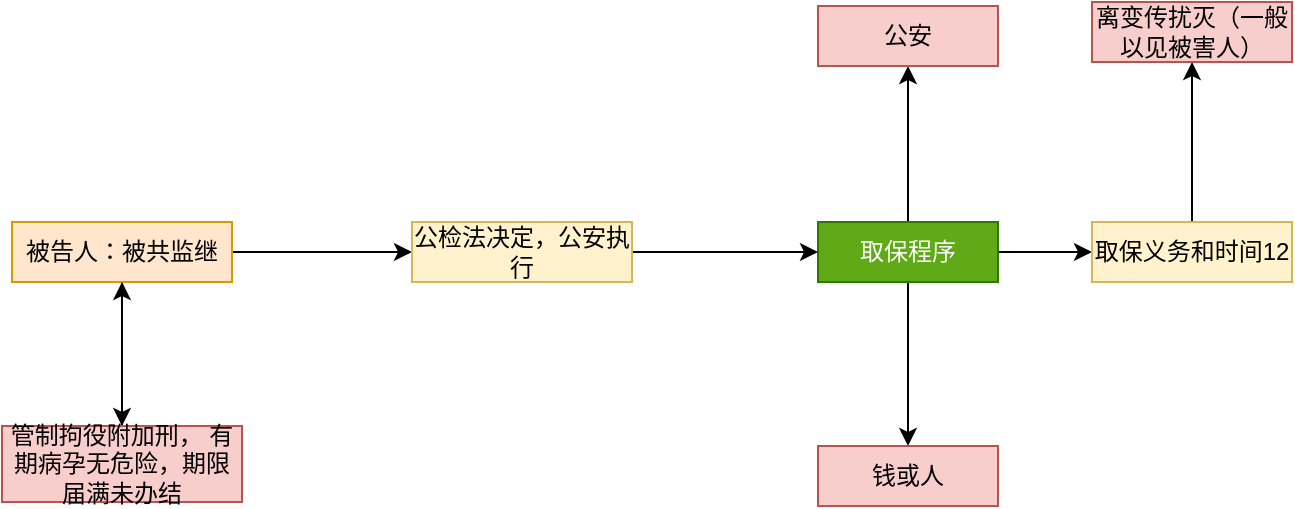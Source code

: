 <mxfile version="17.4.6" type="github">
  <diagram id="C5RBs43oDa-KdzZeNtuy" name="Page-1">
    <mxGraphModel dx="2249" dy="-463" grid="1" gridSize="10" guides="1" tooltips="1" connect="1" arrows="1" fold="1" page="1" pageScale="1" pageWidth="827" pageHeight="1169" math="0" shadow="0">
      <root>
        <mxCell id="WIyWlLk6GJQsqaUBKTNV-0" />
        <mxCell id="WIyWlLk6GJQsqaUBKTNV-1" parent="WIyWlLk6GJQsqaUBKTNV-0" />
        <mxCell id="cUeOkRCtns4vJU1SYD9Y-5" value="" style="edgeStyle=orthogonalEdgeStyle;rounded=0;orthogonalLoop=1;jettySize=auto;html=1;" parent="WIyWlLk6GJQsqaUBKTNV-1" source="cUeOkRCtns4vJU1SYD9Y-7" target="cUeOkRCtns4vJU1SYD9Y-17" edge="1">
          <mxGeometry relative="1" as="geometry" />
        </mxCell>
        <mxCell id="cUeOkRCtns4vJU1SYD9Y-6" value="" style="edgeStyle=orthogonalEdgeStyle;rounded=0;orthogonalLoop=1;jettySize=auto;html=1;" parent="WIyWlLk6GJQsqaUBKTNV-1" source="cUeOkRCtns4vJU1SYD9Y-7" target="cUeOkRCtns4vJU1SYD9Y-18" edge="1">
          <mxGeometry relative="1" as="geometry" />
        </mxCell>
        <mxCell id="cUeOkRCtns4vJU1SYD9Y-7" value="被告人：被共监继" style="rounded=0;whiteSpace=wrap;html=1;fillColor=#ffe6cc;strokeColor=#d79b00;" parent="WIyWlLk6GJQsqaUBKTNV-1" vertex="1">
          <mxGeometry x="-280" y="1428" width="110" height="30" as="geometry" />
        </mxCell>
        <mxCell id="cUeOkRCtns4vJU1SYD9Y-8" value="" style="edgeStyle=orthogonalEdgeStyle;rounded=0;orthogonalLoop=1;jettySize=auto;html=1;" parent="WIyWlLk6GJQsqaUBKTNV-1" source="cUeOkRCtns4vJU1SYD9Y-11" target="cUeOkRCtns4vJU1SYD9Y-13" edge="1">
          <mxGeometry relative="1" as="geometry" />
        </mxCell>
        <mxCell id="cUeOkRCtns4vJU1SYD9Y-9" value="" style="edgeStyle=orthogonalEdgeStyle;rounded=0;orthogonalLoop=1;jettySize=auto;html=1;" parent="WIyWlLk6GJQsqaUBKTNV-1" source="cUeOkRCtns4vJU1SYD9Y-11" target="cUeOkRCtns4vJU1SYD9Y-14" edge="1">
          <mxGeometry relative="1" as="geometry" />
        </mxCell>
        <mxCell id="cUeOkRCtns4vJU1SYD9Y-10" value="" style="edgeStyle=orthogonalEdgeStyle;rounded=0;orthogonalLoop=1;jettySize=auto;html=1;" parent="WIyWlLk6GJQsqaUBKTNV-1" source="cUeOkRCtns4vJU1SYD9Y-11" target="cUeOkRCtns4vJU1SYD9Y-15" edge="1">
          <mxGeometry relative="1" as="geometry" />
        </mxCell>
        <mxCell id="cUeOkRCtns4vJU1SYD9Y-11" value="取保程序" style="rounded=0;whiteSpace=wrap;html=1;fillColor=#60a917;fontColor=#ffffff;strokeColor=#2D7600;" parent="WIyWlLk6GJQsqaUBKTNV-1" vertex="1">
          <mxGeometry x="123" y="1428" width="90" height="30" as="geometry" />
        </mxCell>
        <mxCell id="cUeOkRCtns4vJU1SYD9Y-12" value="" style="edgeStyle=orthogonalEdgeStyle;rounded=0;orthogonalLoop=1;jettySize=auto;html=1;" parent="WIyWlLk6GJQsqaUBKTNV-1" source="cUeOkRCtns4vJU1SYD9Y-13" target="cUeOkRCtns4vJU1SYD9Y-19" edge="1">
          <mxGeometry relative="1" as="geometry" />
        </mxCell>
        <mxCell id="cUeOkRCtns4vJU1SYD9Y-13" value="取保义务和时间12" style="rounded=0;whiteSpace=wrap;html=1;fillColor=#fff2cc;strokeColor=#d6b656;" parent="WIyWlLk6GJQsqaUBKTNV-1" vertex="1">
          <mxGeometry x="260" y="1428" width="100" height="30" as="geometry" />
        </mxCell>
        <mxCell id="cUeOkRCtns4vJU1SYD9Y-14" value="钱或人" style="rounded=0;whiteSpace=wrap;html=1;fillColor=#f8cecc;strokeColor=#b85450;" parent="WIyWlLk6GJQsqaUBKTNV-1" vertex="1">
          <mxGeometry x="123" y="1540" width="90" height="30" as="geometry" />
        </mxCell>
        <mxCell id="cUeOkRCtns4vJU1SYD9Y-15" value="公安" style="rounded=0;whiteSpace=wrap;html=1;fillColor=#f8cecc;strokeColor=#b85450;" parent="WIyWlLk6GJQsqaUBKTNV-1" vertex="1">
          <mxGeometry x="123" y="1320" width="90" height="30" as="geometry" />
        </mxCell>
        <mxCell id="cUeOkRCtns4vJU1SYD9Y-16" style="edgeStyle=orthogonalEdgeStyle;rounded=0;orthogonalLoop=1;jettySize=auto;html=1;entryX=0;entryY=0.5;entryDx=0;entryDy=0;exitX=1;exitY=0.5;exitDx=0;exitDy=0;" parent="WIyWlLk6GJQsqaUBKTNV-1" source="cUeOkRCtns4vJU1SYD9Y-17" target="cUeOkRCtns4vJU1SYD9Y-11" edge="1">
          <mxGeometry relative="1" as="geometry">
            <mxPoint x="30" y="1458" as="sourcePoint" />
            <mxPoint x="123" y="1462" as="targetPoint" />
          </mxGeometry>
        </mxCell>
        <mxCell id="cUeOkRCtns4vJU1SYD9Y-17" value="公检法决定，公安执行" style="rounded=0;whiteSpace=wrap;html=1;fillColor=#fff2cc;strokeColor=#d6b656;" parent="WIyWlLk6GJQsqaUBKTNV-1" vertex="1">
          <mxGeometry x="-80" y="1428" width="110" height="30" as="geometry" />
        </mxCell>
        <mxCell id="d6kLhyrfIzxVU1T9Hdz8-0" value="" style="edgeStyle=orthogonalEdgeStyle;rounded=0;orthogonalLoop=1;jettySize=auto;html=1;" edge="1" parent="WIyWlLk6GJQsqaUBKTNV-1" source="cUeOkRCtns4vJU1SYD9Y-18" target="cUeOkRCtns4vJU1SYD9Y-7">
          <mxGeometry relative="1" as="geometry" />
        </mxCell>
        <mxCell id="cUeOkRCtns4vJU1SYD9Y-18" value="管制拘役附加刑， 有期病孕无危险，期限届满未办结" style="rounded=0;whiteSpace=wrap;html=1;fillColor=#f8cecc;strokeColor=#b85450;" parent="WIyWlLk6GJQsqaUBKTNV-1" vertex="1">
          <mxGeometry x="-285" y="1530" width="120" height="38" as="geometry" />
        </mxCell>
        <mxCell id="cUeOkRCtns4vJU1SYD9Y-19" value="离变传扰灭（一般以见被害人）" style="rounded=0;whiteSpace=wrap;html=1;fillColor=#f8cecc;strokeColor=#b85450;" parent="WIyWlLk6GJQsqaUBKTNV-1" vertex="1">
          <mxGeometry x="260" y="1318" width="100" height="30" as="geometry" />
        </mxCell>
      </root>
    </mxGraphModel>
  </diagram>
</mxfile>
